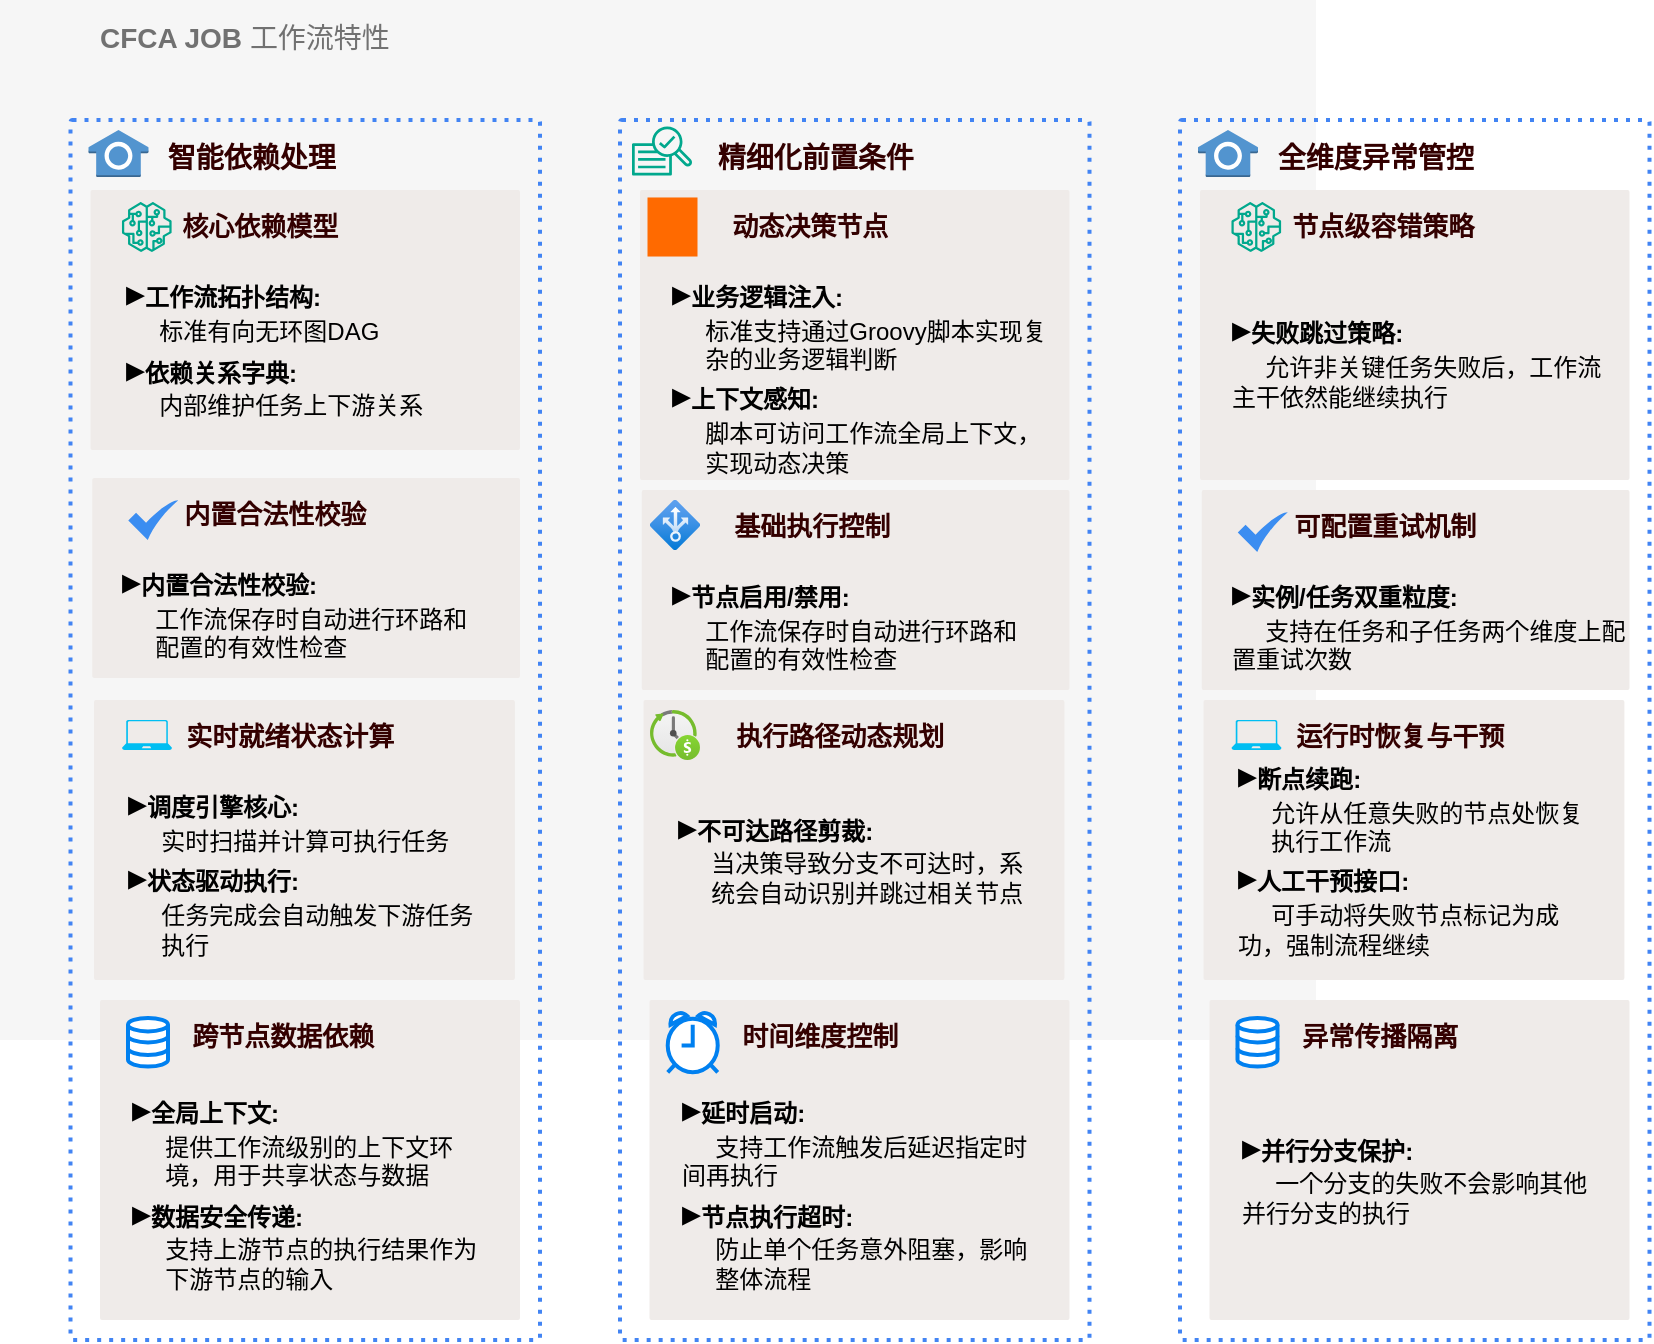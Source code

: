 <mxfile version="27.1.4">
  <diagram id="f106602c-feb2-e66a-4537-3a34d633f6aa" name="Page-1">
    <mxGraphModel dx="1418" dy="756" grid="1" gridSize="10" guides="1" tooltips="1" connect="1" arrows="1" fold="1" page="1" pageScale="1" pageWidth="1169" pageHeight="827" background="none" math="0" shadow="0">
      <root>
        <mxCell id="0" />
        <mxCell id="1" parent="0" />
        <mxCell id="GuzJ8BqgIlNCJu6hI-l5-1007" value="&lt;b&gt;CFCA JOB&amp;nbsp;&lt;/b&gt;工作流特性" style="fillColor=#F6F6F6;strokeColor=none;shadow=0;gradientColor=none;fontSize=14;align=left;spacing=10;fontColor=#717171;9E9E9E;verticalAlign=top;spacingTop=-4;fontStyle=0;spacingLeft=40;html=1;container=0;" parent="1" vertex="1">
          <mxGeometry x="80" y="110" width="658" height="520" as="geometry" />
        </mxCell>
        <mxCell id="GuzJ8BqgIlNCJu6hI-l5-1012" value="&lt;font style=&quot;color: rgb(51, 0, 0); font-size: 14px;&quot;&gt;&lt;b style=&quot;&quot;&gt;&amp;nbsp; &amp;nbsp; &amp;nbsp; &amp;nbsp; &amp;nbsp; 智能依赖处理&lt;/b&gt;&lt;/font&gt;" style="rounded=1;absoluteArcSize=1;arcSize=2;html=1;strokeColor=#4284F3;gradientColor=none;shadow=0;dashed=1;fontSize=12;fontColor=#9E9E9E;align=left;verticalAlign=top;spacing=10;spacingTop=-4;fillColor=none;dashPattern=1 2;strokeWidth=2;" parent="1" vertex="1">
          <mxGeometry x="115.25" y="170" width="234.75" height="610" as="geometry" />
        </mxCell>
        <mxCell id="CSGueSKlKxgK1yheR6nM-3" value="" style="outlineConnect=0;dashed=0;verticalLabelPosition=bottom;verticalAlign=top;align=center;html=1;shape=mxgraph.aws3.alexa_smart_home_skill;fillColor=#5294CF;gradientColor=none;aspect=fixed;" vertex="1" parent="1">
          <mxGeometry x="124.25" y="175" width="30" height="23.5" as="geometry" />
        </mxCell>
        <mxCell id="CSGueSKlKxgK1yheR6nM-5" value="" style="group" vertex="1" connectable="0" parent="1">
          <mxGeometry x="125.25" y="205" width="217.36" height="130" as="geometry" />
        </mxCell>
        <mxCell id="GuzJ8BqgIlNCJu6hI-l5-1014" value="&lt;font style=&quot;color: rgb(51, 0, 0); font-size: 13px;&quot;&gt;&lt;b&gt;&amp;nbsp; &amp;nbsp; &amp;nbsp; &amp;nbsp; &amp;nbsp; 核心依赖模型&lt;/b&gt;&lt;/font&gt;" style="rounded=1;absoluteArcSize=1;arcSize=2;html=1;strokeColor=none;gradientColor=none;shadow=0;dashed=0;fontSize=12;fontColor=#9E9E9E;align=left;verticalAlign=top;spacing=10;spacingTop=-4;fillColor=#EFEBE9;" parent="CSGueSKlKxgK1yheR6nM-5" vertex="1">
          <mxGeometry width="214.75" height="130" as="geometry" />
        </mxCell>
        <mxCell id="CSGueSKlKxgK1yheR6nM-2" value="&lt;div style=&quot;&quot;&gt;&lt;font style=&quot;background-color: transparent; color: light-dark(rgb(0, 0, 0), rgb(255, 255, 255)); font-size: 19px;&quot;&gt;▸&lt;/font&gt;&lt;font style=&quot;background-color: transparent; color: light-dark(rgb(0, 0, 0), rgb(255, 255, 255));&quot;&gt;&lt;b&gt;工作流拓扑结构:&lt;/b&gt;&lt;br&gt;&amp;nbsp; &amp;nbsp; &amp;nbsp;标准有向无环图DAG&lt;br&gt;&lt;font style=&quot;color: light-dark(rgb(0, 0, 0), rgb(255, 255, 255)); background-color: transparent; font-size: 19px;&quot;&gt;▸&lt;/font&gt;&lt;font style=&quot;color: light-dark(rgb(0, 0, 0), rgb(255, 255, 255)); background-color: transparent;&quot;&gt;&lt;b&gt;依赖关系字典:&lt;/b&gt;&lt;br&gt;&amp;nbsp; &amp;nbsp; &amp;nbsp;内部维护任务上下游关系&lt;/font&gt;&lt;/font&gt;&lt;/div&gt;" style="text;strokeColor=none;align=left;fillColor=none;html=1;verticalAlign=middle;whiteSpace=wrap;rounded=0;" vertex="1" parent="CSGueSKlKxgK1yheR6nM-5">
          <mxGeometry x="15.64" y="35" width="201.72" height="85" as="geometry" />
        </mxCell>
        <mxCell id="CSGueSKlKxgK1yheR6nM-4" value="" style="sketch=0;outlineConnect=0;fontColor=#232F3E;gradientColor=none;fillColor=#01A88D;strokeColor=none;dashed=0;verticalLabelPosition=bottom;verticalAlign=top;align=center;html=1;fontSize=12;fontStyle=0;aspect=fixed;pointerEvents=1;shape=mxgraph.aws4.sagemaker_model;" vertex="1" parent="CSGueSKlKxgK1yheR6nM-5">
          <mxGeometry x="15.642" y="6" width="25" height="25" as="geometry" />
        </mxCell>
        <mxCell id="CSGueSKlKxgK1yheR6nM-6" value="" style="group" vertex="1" connectable="0" parent="1">
          <mxGeometry x="126.13" y="349" width="213.87" height="130" as="geometry" />
        </mxCell>
        <mxCell id="CSGueSKlKxgK1yheR6nM-7" value="&lt;font style=&quot;color: rgb(51, 0, 0); font-size: 13px;&quot;&gt;&lt;b&gt;&amp;nbsp; &amp;nbsp; &amp;nbsp; &amp;nbsp; &amp;nbsp; 内置合法性校验&lt;/b&gt;&lt;/font&gt;" style="rounded=1;absoluteArcSize=1;arcSize=2;html=1;strokeColor=none;gradientColor=none;shadow=0;dashed=0;fontSize=12;fontColor=#9E9E9E;align=left;verticalAlign=top;spacing=10;spacingTop=-4;fillColor=#EFEBE9;" vertex="1" parent="CSGueSKlKxgK1yheR6nM-6">
          <mxGeometry width="213.87" height="100" as="geometry" />
        </mxCell>
        <mxCell id="CSGueSKlKxgK1yheR6nM-8" value="&lt;div style=&quot;&quot;&gt;&lt;font style=&quot;background-color: transparent; color: light-dark(rgb(0, 0, 0), rgb(255, 255, 255)); font-size: 19px;&quot;&gt;▸&lt;/font&gt;&lt;font style=&quot;background-color: transparent; color: light-dark(rgb(0, 0, 0), rgb(255, 255, 255));&quot;&gt;&lt;b&gt;内置合法性校验:&lt;/b&gt;&lt;br&gt;&lt;div style=&quot;&quot;&gt;&lt;span style=&quot;background-color: transparent; color: light-dark(rgb(0, 0, 0), rgb(255, 255, 255));&quot;&gt;&amp;nbsp; &amp;nbsp; &amp;nbsp;工作流保存时自动进行环路和&amp;nbsp; &amp;nbsp; &amp;nbsp; &amp;nbsp; &amp;nbsp; &amp;nbsp; &amp;nbsp;配置的有效性检查&lt;/span&gt;&lt;/div&gt;&lt;/font&gt;&lt;/div&gt;" style="text;strokeColor=none;align=left;fillColor=none;html=1;verticalAlign=middle;whiteSpace=wrap;rounded=0;" vertex="1" parent="CSGueSKlKxgK1yheR6nM-6">
          <mxGeometry x="12.981" y="31" width="200.889" height="70" as="geometry" />
        </mxCell>
        <mxCell id="CSGueSKlKxgK1yheR6nM-11" value="" style="sketch=0;html=1;aspect=fixed;strokeColor=none;shadow=0;fillColor=#3B8DF1;verticalAlign=top;labelPosition=center;verticalLabelPosition=bottom;shape=mxgraph.gcp2.check" vertex="1" parent="CSGueSKlKxgK1yheR6nM-6">
          <mxGeometry x="18.005" y="11" width="25" height="20" as="geometry" />
        </mxCell>
        <mxCell id="CSGueSKlKxgK1yheR6nM-17" value="&lt;font style=&quot;color: rgb(51, 0, 0); font-size: 13px;&quot;&gt;&lt;b&gt;&amp;nbsp; &amp;nbsp; &amp;nbsp; &amp;nbsp; &amp;nbsp; 跨节点数据依赖&lt;/b&gt;&lt;/font&gt;" style="rounded=1;absoluteArcSize=1;arcSize=2;html=1;strokeColor=none;gradientColor=none;shadow=0;dashed=0;fontSize=12;fontColor=#9E9E9E;align=left;verticalAlign=top;spacing=10;spacingTop=-4;fillColor=#EFEBE9;" vertex="1" parent="1">
          <mxGeometry x="130" y="610" width="210" height="160" as="geometry" />
        </mxCell>
        <mxCell id="CSGueSKlKxgK1yheR6nM-18" value="&lt;div style=&quot;&quot;&gt;&lt;font style=&quot;background-color: transparent; color: light-dark(rgb(0, 0, 0), rgb(255, 255, 255)); font-size: 19px;&quot;&gt;▸&lt;/font&gt;&lt;font style=&quot;background-color: transparent; color: light-dark(rgb(0, 0, 0), rgb(255, 255, 255));&quot;&gt;&lt;b&gt;全局上下文:&lt;/b&gt;&lt;br&gt;&amp;nbsp; &amp;nbsp; &amp;nbsp;提供工作流级别的上下文环&amp;nbsp; &amp;nbsp; &amp;nbsp; &amp;nbsp; &amp;nbsp; &amp;nbsp;境，用于共享状态与数据&lt;br&gt;&lt;font style=&quot;color: light-dark(rgb(0, 0, 0), rgb(255, 255, 255)); background-color: transparent; font-size: 19px;&quot;&gt;▸&lt;/font&gt;&lt;font style=&quot;color: light-dark(rgb(0, 0, 0), rgb(255, 255, 255)); background-color: transparent;&quot;&gt;&lt;b&gt;数据安全传递:&lt;/b&gt;&lt;br&gt;&amp;nbsp; &amp;nbsp; &amp;nbsp;支持上游节点的执行结果作为&amp;nbsp; &amp;nbsp; &amp;nbsp; &amp;nbsp;下游节点的输入&lt;/font&gt;&lt;/font&gt;&lt;/div&gt;" style="text;strokeColor=none;align=left;fillColor=none;html=1;verticalAlign=middle;whiteSpace=wrap;rounded=0;" vertex="1" parent="1">
          <mxGeometry x="144.18" y="650" width="182.93" height="110" as="geometry" />
        </mxCell>
        <mxCell id="CSGueSKlKxgK1yheR6nM-13" value="&lt;font style=&quot;color: rgb(51, 0, 0); font-size: 13px;&quot;&gt;&lt;b&gt;&amp;nbsp; &amp;nbsp; &amp;nbsp; &amp;nbsp; &amp;nbsp; 实时就绪状态计算&lt;/b&gt;&lt;/font&gt;" style="rounded=1;absoluteArcSize=1;arcSize=2;html=1;strokeColor=none;gradientColor=none;shadow=0;dashed=0;fontSize=12;fontColor=#9E9E9E;align=left;verticalAlign=top;spacing=10;spacingTop=-4;fillColor=#EFEBE9;" vertex="1" parent="1">
          <mxGeometry x="127" y="460" width="210.45" height="140" as="geometry" />
        </mxCell>
        <mxCell id="CSGueSKlKxgK1yheR6nM-14" value="&lt;div style=&quot;&quot;&gt;&lt;font style=&quot;background-color: transparent; color: light-dark(rgb(0, 0, 0), rgb(255, 255, 255)); font-size: 19px;&quot;&gt;▸&lt;/font&gt;&lt;font style=&quot;background-color: transparent; color: light-dark(rgb(0, 0, 0), rgb(255, 255, 255));&quot;&gt;&lt;b&gt;调度引擎核心:&lt;/b&gt;&lt;br&gt;&amp;nbsp; &amp;nbsp; &amp;nbsp;实时扫描并计算可执行任务&lt;br&gt;&lt;font style=&quot;color: light-dark(rgb(0, 0, 0), rgb(255, 255, 255)); background-color: transparent; font-size: 19px;&quot;&gt;▸&lt;/font&gt;&lt;font style=&quot;color: light-dark(rgb(0, 0, 0), rgb(255, 255, 255)); background-color: transparent;&quot;&gt;&lt;b&gt;状态驱动执行:&lt;/b&gt;&lt;br&gt;&amp;nbsp; &amp;nbsp; &amp;nbsp;任务完成会自动触发下游任务&amp;nbsp; &amp;nbsp; &amp;nbsp; &amp;nbsp;执行&lt;/font&gt;&lt;/font&gt;&lt;/div&gt;" style="text;strokeColor=none;align=left;fillColor=none;html=1;verticalAlign=middle;whiteSpace=wrap;rounded=0;" vertex="1" parent="1">
          <mxGeometry x="142.32" y="500" width="177.68" height="90" as="geometry" />
        </mxCell>
        <mxCell id="CSGueSKlKxgK1yheR6nM-20" value="" style="verticalLabelPosition=bottom;html=1;verticalAlign=top;align=center;strokeColor=none;fillColor=#00BEF2;shape=mxgraph.azure.laptop;pointerEvents=1;aspect=fixed;" vertex="1" parent="1">
          <mxGeometry x="141" y="470" width="25" height="15" as="geometry" />
        </mxCell>
        <mxCell id="CSGueSKlKxgK1yheR6nM-22" value="" style="html=1;verticalLabelPosition=bottom;align=center;labelBackgroundColor=#ffffff;verticalAlign=top;strokeWidth=2;strokeColor=#0080F0;shadow=0;dashed=0;shape=mxgraph.ios7.icons.data;aspect=fixed;" vertex="1" parent="1">
          <mxGeometry x="144" y="619" width="20" height="24.25" as="geometry" />
        </mxCell>
        <mxCell id="CSGueSKlKxgK1yheR6nM-23" value="&lt;font style=&quot;color: rgb(51, 0, 0); font-size: 14px;&quot;&gt;&lt;b style=&quot;&quot;&gt;&amp;nbsp; &amp;nbsp; &amp;nbsp; &amp;nbsp; &amp;nbsp; 精细化前置条件&lt;/b&gt;&lt;/font&gt;" style="rounded=1;absoluteArcSize=1;arcSize=2;html=1;strokeColor=#4284F3;gradientColor=none;shadow=0;dashed=1;fontSize=12;fontColor=#9E9E9E;align=left;verticalAlign=top;spacing=10;spacingTop=-4;fillColor=none;dashPattern=1 2;strokeWidth=2;" vertex="1" parent="1">
          <mxGeometry x="390" y="170" width="234.75" height="610" as="geometry" />
        </mxCell>
        <mxCell id="CSGueSKlKxgK1yheR6nM-33" value="&lt;font style=&quot;color: rgb(51, 0, 0); font-size: 13px;&quot;&gt;&lt;b&gt;&amp;nbsp; &amp;nbsp; &amp;nbsp; &amp;nbsp; &amp;nbsp;&amp;nbsp;&lt;/b&gt;&lt;/font&gt;&lt;font color=&quot;#330000&quot;&gt;&lt;span style=&quot;font-size: 13px;&quot;&gt;&lt;b&gt;时间维度控制&lt;/b&gt;&lt;/span&gt;&lt;/font&gt;" style="rounded=1;absoluteArcSize=1;arcSize=2;html=1;strokeColor=none;gradientColor=none;shadow=0;dashed=0;fontSize=12;fontColor=#9E9E9E;align=left;verticalAlign=top;spacing=10;spacingTop=-4;fillColor=#EFEBE9;" vertex="1" parent="1">
          <mxGeometry x="404.75" y="610" width="210" height="160" as="geometry" />
        </mxCell>
        <mxCell id="CSGueSKlKxgK1yheR6nM-34" value="&lt;div style=&quot;&quot;&gt;&lt;font style=&quot;background-color: transparent; color: light-dark(rgb(0, 0, 0), rgb(255, 255, 255)); font-size: 19px;&quot;&gt;▸&lt;/font&gt;&lt;span style=&quot;background-color: transparent;&quot;&gt;&lt;b&gt;延时启动&lt;/b&gt;&lt;/span&gt;&lt;b style=&quot;background-color: transparent; color: light-dark(rgb(0, 0, 0), rgb(255, 255, 255));&quot;&gt;:&lt;/b&gt;&lt;/div&gt;&lt;div style=&quot;&quot;&gt;&lt;font style=&quot;background-color: transparent; color: light-dark(rgb(0, 0, 0), rgb(255, 255, 255));&quot;&gt;&amp;nbsp; &amp;nbsp; &amp;nbsp;支持工作流触发后延迟指定时间再执行&lt;br&gt;&lt;font style=&quot;color: light-dark(rgb(0, 0, 0), rgb(255, 255, 255)); background-color: transparent; font-size: 19px;&quot;&gt;▸&lt;/font&gt;&lt;/font&gt;&lt;span style=&quot;background-color: transparent;&quot;&gt;&lt;b&gt;节点执行超时&lt;/b&gt;&lt;/span&gt;&lt;b style=&quot;background-color: transparent; color: light-dark(rgb(0, 0, 0), rgb(255, 255, 255));&quot;&gt;:&lt;/b&gt;&lt;/div&gt;&lt;div style=&quot;&quot;&gt;&lt;font style=&quot;background-color: transparent; color: light-dark(rgb(0, 0, 0), rgb(255, 255, 255));&quot;&gt;&lt;font style=&quot;color: light-dark(rgb(0, 0, 0), rgb(255, 255, 255)); background-color: transparent;&quot;&gt;&amp;nbsp; &amp;nbsp; &amp;nbsp;防止单个任务意外阻塞，影响&amp;nbsp; &amp;nbsp; &amp;nbsp; &amp;nbsp;整体流程&lt;/font&gt;&lt;/font&gt;&lt;/div&gt;" style="text;strokeColor=none;align=left;fillColor=none;html=1;verticalAlign=middle;whiteSpace=wrap;rounded=0;" vertex="1" parent="1">
          <mxGeometry x="418.93" y="650" width="182.93" height="110" as="geometry" />
        </mxCell>
        <mxCell id="CSGueSKlKxgK1yheR6nM-35" value="&lt;font style=&quot;color: rgb(51, 0, 0); font-size: 13px;&quot;&gt;&lt;b&gt;&amp;nbsp; &amp;nbsp; &amp;nbsp; &amp;nbsp; &amp;nbsp; &lt;/b&gt;&lt;/font&gt;&lt;font color=&quot;#330000&quot;&gt;&lt;span style=&quot;font-size: 13px;&quot;&gt;&lt;b&gt;执行路径动态规划&lt;/b&gt;&lt;/span&gt;&lt;/font&gt;" style="rounded=1;absoluteArcSize=1;arcSize=2;html=1;strokeColor=none;gradientColor=none;shadow=0;dashed=0;fontSize=12;fontColor=#9E9E9E;align=left;verticalAlign=top;spacing=10;spacingTop=-4;fillColor=#EFEBE9;" vertex="1" parent="1">
          <mxGeometry x="401.75" y="460" width="210.45" height="140" as="geometry" />
        </mxCell>
        <mxCell id="CSGueSKlKxgK1yheR6nM-36" value="&lt;div style=&quot;&quot;&gt;&lt;font style=&quot;background-color: transparent; color: light-dark(rgb(0, 0, 0), rgb(255, 255, 255)); font-size: 19px;&quot;&gt;▸&lt;/font&gt;&lt;span style=&quot;background-color: transparent;&quot;&gt;&lt;b&gt;不可达路径剪裁&lt;/b&gt;&lt;/span&gt;&lt;b style=&quot;background-color: transparent; color: light-dark(rgb(0, 0, 0), rgb(255, 255, 255));&quot;&gt;:&lt;/b&gt;&lt;/div&gt;&lt;div style=&quot;&quot;&gt;&lt;font style=&quot;background-color: transparent; color: light-dark(rgb(0, 0, 0), rgb(255, 255, 255));&quot;&gt;&amp;nbsp; &amp;nbsp; &amp;nbsp;当决策导致分支不可达时，系&amp;nbsp; &amp;nbsp; &amp;nbsp; &amp;nbsp;统会自动识别并跳过相关节点&lt;br&gt;&lt;br&gt;&lt;/font&gt;&lt;/div&gt;" style="text;strokeColor=none;align=left;fillColor=none;html=1;verticalAlign=middle;whiteSpace=wrap;rounded=0;" vertex="1" parent="1">
          <mxGeometry x="417.07" y="500" width="177.68" height="90" as="geometry" />
        </mxCell>
        <mxCell id="CSGueSKlKxgK1yheR6nM-26" value="&lt;font style=&quot;color: rgb(51, 0, 0); font-size: 13px;&quot;&gt;&lt;b&gt;&amp;nbsp; &amp;nbsp; &amp;nbsp; &amp;nbsp; &amp;nbsp; 动态决策节点&lt;/b&gt;&lt;/font&gt;" style="rounded=1;absoluteArcSize=1;arcSize=2;html=1;strokeColor=none;gradientColor=none;shadow=0;dashed=0;fontSize=12;fontColor=#9E9E9E;align=left;verticalAlign=top;spacing=10;spacingTop=-4;fillColor=#EFEBE9;" vertex="1" parent="1">
          <mxGeometry x="400" y="205" width="214.75" height="145" as="geometry" />
        </mxCell>
        <mxCell id="CSGueSKlKxgK1yheR6nM-27" value="&lt;div style=&quot;&quot;&gt;&lt;font style=&quot;background-color: transparent; color: light-dark(rgb(0, 0, 0), rgb(255, 255, 255)); font-size: 19px;&quot;&gt;▸&lt;/font&gt;&lt;font style=&quot;background-color: transparent; color: light-dark(rgb(0, 0, 0), rgb(255, 255, 255));&quot;&gt;&lt;b&gt;业务逻辑注入:&lt;/b&gt;&lt;br&gt;&amp;nbsp; &amp;nbsp; &amp;nbsp;标准支持通过Groovy脚本实现复&amp;nbsp; &amp;nbsp; &amp;nbsp; &amp;nbsp;杂的业务逻辑判断&lt;/font&gt;&lt;/div&gt;&lt;div style=&quot;&quot;&gt;&lt;font style=&quot;background-color: transparent; color: light-dark(rgb(0, 0, 0), rgb(255, 255, 255));&quot;&gt;&lt;font style=&quot;color: light-dark(rgb(0, 0, 0), rgb(255, 255, 255)); background-color: transparent; font-size: 19px;&quot;&gt;▸&lt;/font&gt;&lt;font style=&quot;color: light-dark(rgb(0, 0, 0), rgb(255, 255, 255)); background-color: transparent;&quot;&gt;&lt;b&gt;上下文感知:&lt;/b&gt;&lt;br&gt;&amp;nbsp; &amp;nbsp; &amp;nbsp;脚本可访问工作流全局上下文，&amp;nbsp; &amp;nbsp; &amp;nbsp; &amp;nbsp;实现动态决策&lt;/font&gt;&lt;br&gt;&lt;br&gt;&lt;/font&gt;&lt;/div&gt;" style="text;strokeColor=none;align=left;fillColor=none;html=1;verticalAlign=middle;whiteSpace=wrap;rounded=0;" vertex="1" parent="1">
          <mxGeometry x="413.86" y="249" width="194.36" height="109" as="geometry" />
        </mxCell>
        <mxCell id="CSGueSKlKxgK1yheR6nM-30" value="&lt;font style=&quot;color: rgb(51, 0, 0); font-size: 13px;&quot;&gt;&lt;b&gt;&amp;nbsp; &amp;nbsp; &amp;nbsp; &amp;nbsp; &amp;nbsp; 基础执行控制&lt;/b&gt;&lt;/font&gt;" style="rounded=1;absoluteArcSize=1;arcSize=2;html=1;strokeColor=none;gradientColor=none;shadow=0;dashed=0;fontSize=12;fontColor=#9E9E9E;align=left;verticalAlign=top;spacing=10;spacingTop=-4;fillColor=#EFEBE9;" vertex="1" parent="1">
          <mxGeometry x="400.88" y="355" width="213.87" height="100" as="geometry" />
        </mxCell>
        <mxCell id="CSGueSKlKxgK1yheR6nM-31" value="&lt;div style=&quot;&quot;&gt;&lt;font style=&quot;background-color: transparent; color: light-dark(rgb(0, 0, 0), rgb(255, 255, 255)); font-size: 19px;&quot;&gt;▸&lt;/font&gt;&lt;font style=&quot;background-color: transparent; color: light-dark(rgb(0, 0, 0), rgb(255, 255, 255));&quot;&gt;&lt;b&gt;节点启用/禁用:&lt;/b&gt;&lt;br&gt;&lt;div style=&quot;&quot;&gt;&lt;span style=&quot;background-color: transparent; color: light-dark(rgb(0, 0, 0), rgb(255, 255, 255));&quot;&gt;&amp;nbsp; &amp;nbsp; &amp;nbsp;工作流保存时自动进行环路和&amp;nbsp; &amp;nbsp; &amp;nbsp; &amp;nbsp; &amp;nbsp; &amp;nbsp; &amp;nbsp;配置的有效性检查&lt;/span&gt;&lt;/div&gt;&lt;/font&gt;&lt;/div&gt;" style="text;strokeColor=none;align=left;fillColor=none;html=1;verticalAlign=middle;whiteSpace=wrap;rounded=0;" vertex="1" parent="1">
          <mxGeometry x="413.861" y="386" width="200.889" height="70" as="geometry" />
        </mxCell>
        <mxCell id="CSGueSKlKxgK1yheR6nM-39" value="&lt;font style=&quot;color: rgb(51, 0, 0); font-size: 14px;&quot;&gt;&lt;b style=&quot;&quot;&gt;&amp;nbsp; &amp;nbsp; &amp;nbsp; &amp;nbsp; &amp;nbsp;&amp;nbsp;&lt;/b&gt;&lt;/font&gt;&lt;font color=&quot;#330000&quot;&gt;&lt;span style=&quot;font-size: 14px;&quot;&gt;&lt;b&gt;全维度异常管控&lt;/b&gt;&lt;/span&gt;&lt;/font&gt;" style="rounded=1;absoluteArcSize=1;arcSize=2;html=1;strokeColor=#4284F3;gradientColor=none;shadow=0;dashed=1;fontSize=12;fontColor=#9E9E9E;align=left;verticalAlign=top;spacing=10;spacingTop=-4;fillColor=none;dashPattern=1 2;strokeWidth=2;" vertex="1" parent="1">
          <mxGeometry x="670" y="170" width="234.75" height="610" as="geometry" />
        </mxCell>
        <mxCell id="CSGueSKlKxgK1yheR6nM-40" value="" style="outlineConnect=0;dashed=0;verticalLabelPosition=bottom;verticalAlign=top;align=center;html=1;shape=mxgraph.aws3.alexa_smart_home_skill;fillColor=#5294CF;gradientColor=none;aspect=fixed;" vertex="1" parent="1">
          <mxGeometry x="679" y="175" width="30" height="23.5" as="geometry" />
        </mxCell>
        <mxCell id="CSGueSKlKxgK1yheR6nM-41" value="&lt;font style=&quot;color: rgb(51, 0, 0); font-size: 13px;&quot;&gt;&lt;b&gt;&amp;nbsp; &amp;nbsp; &amp;nbsp; &amp;nbsp; &amp;nbsp;&amp;nbsp;&lt;/b&gt;&lt;/font&gt;&lt;font color=&quot;#330000&quot;&gt;&lt;span style=&quot;font-size: 13px;&quot;&gt;&lt;b&gt;异常传播隔离&lt;/b&gt;&lt;/span&gt;&lt;/font&gt;" style="rounded=1;absoluteArcSize=1;arcSize=2;html=1;strokeColor=none;gradientColor=none;shadow=0;dashed=0;fontSize=12;fontColor=#9E9E9E;align=left;verticalAlign=top;spacing=10;spacingTop=-4;fillColor=#EFEBE9;" vertex="1" parent="1">
          <mxGeometry x="684.75" y="610" width="210" height="160" as="geometry" />
        </mxCell>
        <mxCell id="CSGueSKlKxgK1yheR6nM-42" value="&lt;div style=&quot;&quot;&gt;&lt;font style=&quot;background-color: transparent; color: light-dark(rgb(0, 0, 0), rgb(255, 255, 255)); font-size: 19px;&quot;&gt;▸&lt;/font&gt;&lt;span style=&quot;background-color: transparent;&quot;&gt;&lt;b&gt;并行分支保护&lt;/b&gt;&lt;b style=&quot;color: light-dark(rgb(0, 0, 0), rgb(255, 255, 255));&quot;&gt;:&lt;/b&gt;&lt;/span&gt;&lt;/div&gt;&lt;div style=&quot;&quot;&gt;&lt;font style=&quot;background-color: transparent; color: light-dark(rgb(0, 0, 0), rgb(255, 255, 255));&quot;&gt;&amp;nbsp; &amp;nbsp; &amp;nbsp;一个分支的失败不会影响其他并行分支的执行&lt;br&gt;&lt;br&gt;&lt;/font&gt;&lt;/div&gt;" style="text;strokeColor=none;align=left;fillColor=none;html=1;verticalAlign=middle;whiteSpace=wrap;rounded=0;" vertex="1" parent="1">
          <mxGeometry x="698.93" y="650" width="182.93" height="110" as="geometry" />
        </mxCell>
        <mxCell id="CSGueSKlKxgK1yheR6nM-43" value="&lt;font style=&quot;color: rgb(51, 0, 0); font-size: 13px;&quot;&gt;&lt;b&gt;&amp;nbsp; &amp;nbsp; &amp;nbsp; &amp;nbsp; &amp;nbsp;&amp;nbsp;&lt;/b&gt;&lt;/font&gt;&lt;font color=&quot;#330000&quot;&gt;&lt;span style=&quot;font-size: 13px;&quot;&gt;&lt;b&gt;运行时恢复与干预&lt;/b&gt;&lt;/span&gt;&lt;/font&gt;" style="rounded=1;absoluteArcSize=1;arcSize=2;html=1;strokeColor=none;gradientColor=none;shadow=0;dashed=0;fontSize=12;fontColor=#9E9E9E;align=left;verticalAlign=top;spacing=10;spacingTop=-4;fillColor=#EFEBE9;" vertex="1" parent="1">
          <mxGeometry x="681.75" y="460" width="210.45" height="140" as="geometry" />
        </mxCell>
        <mxCell id="CSGueSKlKxgK1yheR6nM-44" value="&lt;div style=&quot;&quot;&gt;&lt;font style=&quot;background-color: transparent; color: light-dark(rgb(0, 0, 0), rgb(255, 255, 255)); font-size: 19px;&quot;&gt;▸&lt;/font&gt;&lt;span style=&quot;background-color: transparent;&quot;&gt;&lt;b&gt;断点续跑&lt;/b&gt;&lt;/span&gt;&lt;b style=&quot;background-color: transparent; color: light-dark(rgb(0, 0, 0), rgb(255, 255, 255));&quot;&gt;:&lt;/b&gt;&lt;/div&gt;&lt;div style=&quot;&quot;&gt;&lt;font style=&quot;background-color: transparent; color: light-dark(rgb(0, 0, 0), rgb(255, 255, 255));&quot;&gt;&amp;nbsp; &amp;nbsp; &amp;nbsp;允许从任意失败的节点处恢复&amp;nbsp; &amp;nbsp; &amp;nbsp; &amp;nbsp;执行工作流&lt;/font&gt;&lt;/div&gt;&lt;div style=&quot;&quot;&gt;&lt;font style=&quot;background-color: transparent;&quot;&gt;&lt;div style=&quot;&quot;&gt;&lt;font style=&quot;color: light-dark(rgb(0, 0, 0), rgb(255, 255, 255)); background-color: transparent; font-size: 19px;&quot;&gt;▸&lt;/font&gt;&lt;span style=&quot;background-color: transparent;&quot;&gt;&lt;b&gt;人工干预接口&lt;/b&gt;&lt;b style=&quot;color: light-dark(rgb(0, 0, 0), rgb(255, 255, 255));&quot;&gt;:&lt;/b&gt;&lt;/span&gt;&lt;/div&gt;&lt;div style=&quot;color: light-dark(rgb(0, 0, 0), rgb(255, 255, 255));&quot;&gt;&lt;font style=&quot;background-color: transparent; color: light-dark(rgb(0, 0, 0), rgb(255, 255, 255));&quot;&gt;&amp;nbsp; &amp;nbsp; &amp;nbsp;可手动将失败节点标记为成功，强制流程继续&lt;span style=&quot;white-space: pre;&quot;&gt;&#x9;&lt;/span&gt;&lt;/font&gt;&lt;/div&gt;&lt;br&gt;&lt;/font&gt;&lt;/div&gt;" style="text;strokeColor=none;align=left;fillColor=none;html=1;verticalAlign=middle;whiteSpace=wrap;rounded=0;" vertex="1" parent="1">
          <mxGeometry x="697.07" y="500" width="177.68" height="90" as="geometry" />
        </mxCell>
        <mxCell id="CSGueSKlKxgK1yheR6nM-45" value="" style="verticalLabelPosition=bottom;html=1;verticalAlign=top;align=center;strokeColor=none;fillColor=#00BEF2;shape=mxgraph.azure.laptop;pointerEvents=1;aspect=fixed;" vertex="1" parent="1">
          <mxGeometry x="695.75" y="470" width="25" height="15" as="geometry" />
        </mxCell>
        <mxCell id="CSGueSKlKxgK1yheR6nM-46" value="" style="html=1;verticalLabelPosition=bottom;align=center;labelBackgroundColor=#ffffff;verticalAlign=top;strokeWidth=2;strokeColor=#0080F0;shadow=0;dashed=0;shape=mxgraph.ios7.icons.data;aspect=fixed;" vertex="1" parent="1">
          <mxGeometry x="698.75" y="619" width="20" height="24.25" as="geometry" />
        </mxCell>
        <mxCell id="CSGueSKlKxgK1yheR6nM-47" value="&lt;font style=&quot;color: rgb(51, 0, 0); font-size: 13px;&quot;&gt;&lt;b&gt;&amp;nbsp; &amp;nbsp; &amp;nbsp; &amp;nbsp; &amp;nbsp;&amp;nbsp;&lt;/b&gt;&lt;/font&gt;&lt;font color=&quot;#330000&quot;&gt;&lt;span style=&quot;font-size: 13px;&quot;&gt;&lt;b&gt;节点级容错策略&lt;/b&gt;&lt;/span&gt;&lt;/font&gt;" style="rounded=1;absoluteArcSize=1;arcSize=2;html=1;strokeColor=none;gradientColor=none;shadow=0;dashed=0;fontSize=12;fontColor=#9E9E9E;align=left;verticalAlign=top;spacing=10;spacingTop=-4;fillColor=#EFEBE9;" vertex="1" parent="1">
          <mxGeometry x="680" y="205" width="214.75" height="145" as="geometry" />
        </mxCell>
        <mxCell id="CSGueSKlKxgK1yheR6nM-48" value="&lt;div style=&quot;&quot;&gt;&lt;font style=&quot;background-color: transparent; color: light-dark(rgb(0, 0, 0), rgb(255, 255, 255)); font-size: 19px;&quot;&gt;▸&lt;/font&gt;&lt;span style=&quot;background-color: transparent;&quot;&gt;&lt;b&gt;失败跳过策略&lt;/b&gt;&lt;/span&gt;&lt;b style=&quot;background-color: transparent; color: light-dark(rgb(0, 0, 0), rgb(255, 255, 255));&quot;&gt;:&lt;/b&gt;&lt;/div&gt;&lt;div style=&quot;&quot;&gt;&lt;font style=&quot;background-color: transparent; color: light-dark(rgb(0, 0, 0), rgb(255, 255, 255));&quot;&gt;&amp;nbsp; &amp;nbsp; &amp;nbsp;允许非关键任务失败后，工作流主干依然能继续执行&lt;/font&gt;&lt;/div&gt;&lt;div style=&quot;&quot;&gt;&lt;font style=&quot;background-color: transparent; color: light-dark(rgb(0, 0, 0), rgb(255, 255, 255));&quot;&gt;&lt;br&gt;&lt;br&gt;&lt;/font&gt;&lt;/div&gt;" style="text;strokeColor=none;align=left;fillColor=none;html=1;verticalAlign=middle;whiteSpace=wrap;rounded=0;" vertex="1" parent="1">
          <mxGeometry x="693.86" y="249" width="194.36" height="109" as="geometry" />
        </mxCell>
        <mxCell id="CSGueSKlKxgK1yheR6nM-49" value="" style="sketch=0;outlineConnect=0;fontColor=#232F3E;gradientColor=none;fillColor=#01A88D;strokeColor=none;dashed=0;verticalLabelPosition=bottom;verticalAlign=top;align=center;html=1;fontSize=12;fontStyle=0;aspect=fixed;pointerEvents=1;shape=mxgraph.aws4.sagemaker_model;" vertex="1" parent="1">
          <mxGeometry x="695.642" y="211" width="25" height="25" as="geometry" />
        </mxCell>
        <mxCell id="CSGueSKlKxgK1yheR6nM-50" value="&lt;font style=&quot;color: rgb(51, 0, 0); font-size: 13px;&quot;&gt;&lt;b&gt;&amp;nbsp; &amp;nbsp; &amp;nbsp; &amp;nbsp; &amp;nbsp;&amp;nbsp;&lt;/b&gt;&lt;/font&gt;&lt;font color=&quot;#330000&quot;&gt;&lt;span style=&quot;font-size: 13px;&quot;&gt;&lt;b&gt;可配置重试机制&lt;/b&gt;&lt;/span&gt;&lt;/font&gt;" style="rounded=1;absoluteArcSize=1;arcSize=2;html=1;strokeColor=none;gradientColor=none;shadow=0;dashed=0;fontSize=12;fontColor=#9E9E9E;align=left;verticalAlign=top;spacing=10;spacingTop=-4;fillColor=#EFEBE9;" vertex="1" parent="1">
          <mxGeometry x="680.88" y="355" width="213.87" height="100" as="geometry" />
        </mxCell>
        <mxCell id="CSGueSKlKxgK1yheR6nM-51" value="&lt;div style=&quot;&quot;&gt;&lt;font style=&quot;background-color: transparent; color: light-dark(rgb(0, 0, 0), rgb(255, 255, 255)); font-size: 19px;&quot;&gt;▸&lt;/font&gt;&lt;span style=&quot;background-color: transparent;&quot;&gt;&lt;b&gt;实例/任务双重粒度&lt;/b&gt;&lt;/span&gt;&lt;b style=&quot;background-color: transparent; color: light-dark(rgb(0, 0, 0), rgb(255, 255, 255));&quot;&gt;:&lt;/b&gt;&lt;/div&gt;&lt;div style=&quot;&quot;&gt;&lt;font style=&quot;background-color: transparent;&quot;&gt;&lt;div style=&quot;&quot;&gt;&lt;span style=&quot;color: light-dark(rgb(0, 0, 0), rgb(255, 255, 255)); background-color: transparent;&quot;&gt;&amp;nbsp; &amp;nbsp; &amp;nbsp;&lt;/span&gt;&lt;span style=&quot;background-color: transparent;&quot;&gt;支持在任务和子任务两个&lt;/span&gt;&lt;span style=&quot;background-color: transparent;&quot;&gt;维度上配置重试次数&lt;/span&gt;&lt;/div&gt;&lt;/font&gt;&lt;/div&gt;" style="text;strokeColor=none;align=left;fillColor=none;html=1;verticalAlign=middle;whiteSpace=wrap;rounded=0;" vertex="1" parent="1">
          <mxGeometry x="693.861" y="386" width="200.889" height="70" as="geometry" />
        </mxCell>
        <mxCell id="CSGueSKlKxgK1yheR6nM-52" value="" style="sketch=0;html=1;aspect=fixed;strokeColor=none;shadow=0;fillColor=#3B8DF1;verticalAlign=top;labelPosition=center;verticalLabelPosition=bottom;shape=mxgraph.gcp2.check" vertex="1" parent="1">
          <mxGeometry x="698.885" y="366" width="25" height="20" as="geometry" />
        </mxCell>
        <mxCell id="CSGueSKlKxgK1yheR6nM-55" value="" style="sketch=0;outlineConnect=0;fontColor=#232F3E;gradientColor=none;fillColor=#01A88D;strokeColor=none;dashed=0;verticalLabelPosition=bottom;verticalAlign=top;align=center;html=1;fontSize=12;fontStyle=0;aspect=fixed;pointerEvents=1;shape=mxgraph.aws4.sagemaker_train;" vertex="1" parent="1">
          <mxGeometry x="396" y="173" width="30" height="25" as="geometry" />
        </mxCell>
        <mxCell id="CSGueSKlKxgK1yheR6nM-56" value="" style="points=[];aspect=fixed;html=1;align=center;shadow=0;dashed=0;fillColor=#FF6A00;strokeColor=none;shape=mxgraph.alibaba_cloud.dcdn_dynamic_route_for_cdn;" vertex="1" parent="1">
          <mxGeometry x="403.75" y="208.74" width="25" height="29.52" as="geometry" />
        </mxCell>
        <mxCell id="CSGueSKlKxgK1yheR6nM-57" value="" style="image;aspect=fixed;html=1;points=[];align=center;fontSize=12;image=img/lib/azure2/other/Defender_Distributer_Control_System.svg;" vertex="1" parent="1">
          <mxGeometry x="405" y="360" width="25" height="25" as="geometry" />
        </mxCell>
        <mxCell id="CSGueSKlKxgK1yheR6nM-58" value="" style="image;aspect=fixed;html=1;points=[];align=center;fontSize=12;image=img/lib/azure2/other/Savings_Plan.svg;" vertex="1" parent="1">
          <mxGeometry x="405" y="465" width="25" height="25" as="geometry" />
        </mxCell>
        <mxCell id="CSGueSKlKxgK1yheR6nM-59" value="" style="html=1;verticalLabelPosition=bottom;align=center;labelBackgroundColor=#ffffff;verticalAlign=top;strokeWidth=2;strokeColor=#0080F0;shadow=0;dashed=0;shape=mxgraph.ios7.icons.alarm_clock;" vertex="1" parent="1">
          <mxGeometry x="413.86" y="616.13" width="25" height="30" as="geometry" />
        </mxCell>
      </root>
    </mxGraphModel>
  </diagram>
</mxfile>
